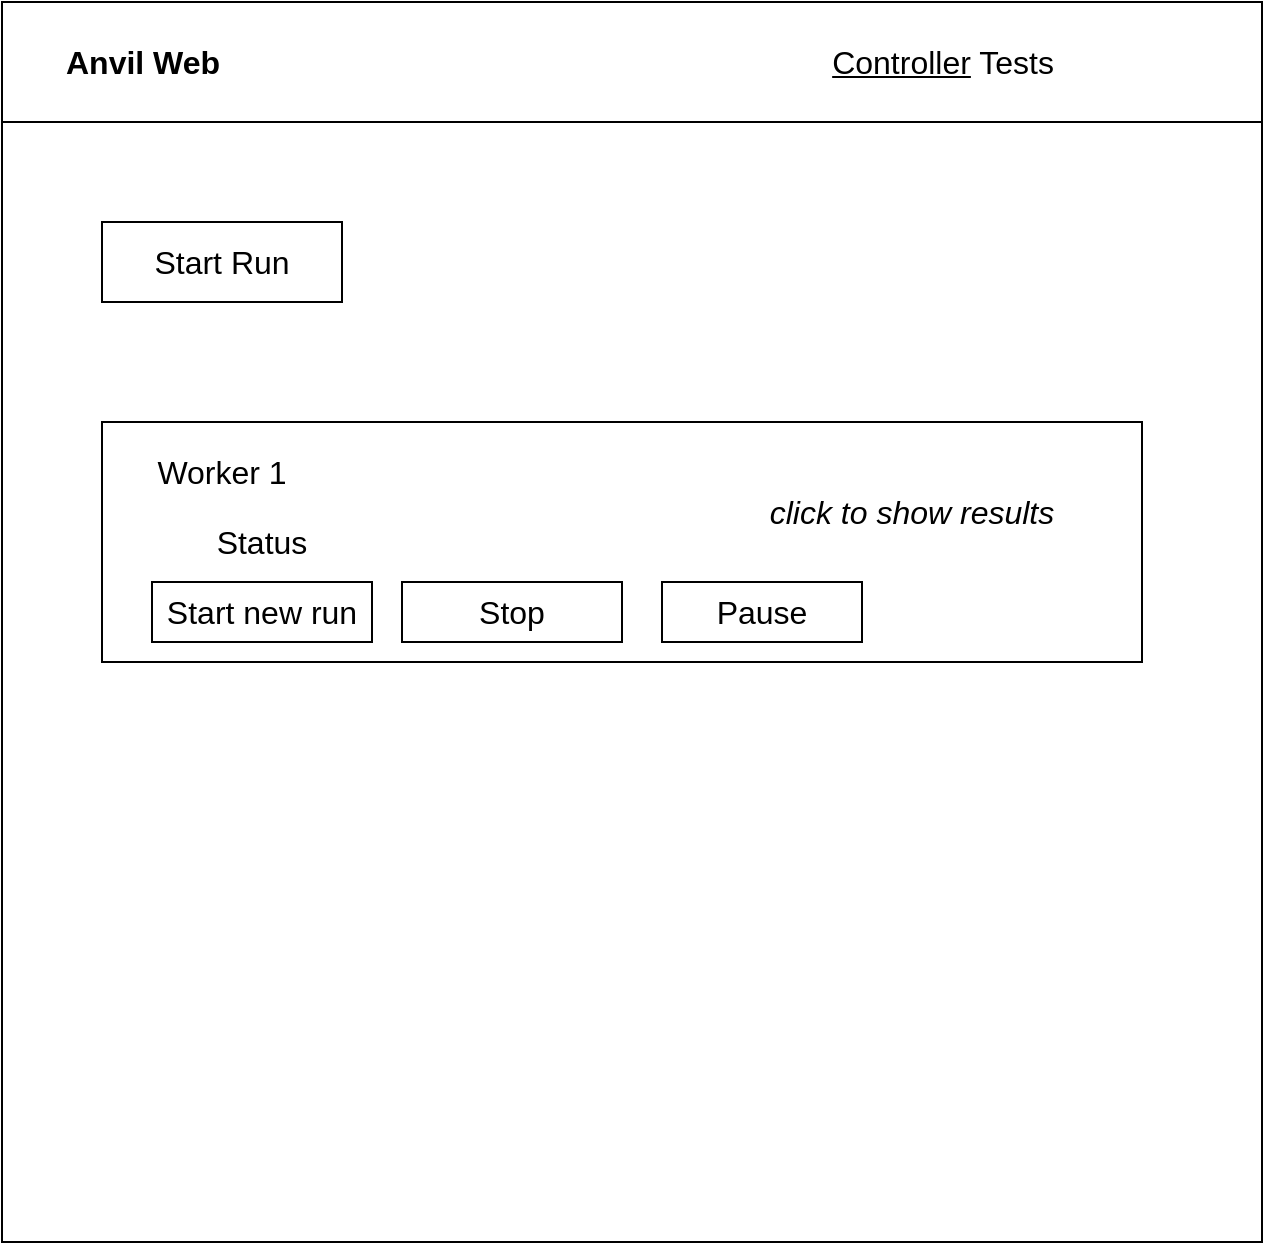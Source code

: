 <mxfile>
    <diagram id="kIGZFXLA4RyHsZCO7DPf" name="Page-1">
        <mxGraphModel dx="1632" dy="814" grid="1" gridSize="10" guides="1" tooltips="1" connect="1" arrows="1" fold="1" page="1" pageScale="1" pageWidth="850" pageHeight="1100" math="0" shadow="0">
            <root>
                <mxCell id="0"/>
                <mxCell id="1" parent="0"/>
                <mxCell id="2" value="" style="rounded=0;whiteSpace=wrap;html=1;fillColor=none;" parent="1" vertex="1">
                    <mxGeometry x="90" y="120" width="630" height="620" as="geometry"/>
                </mxCell>
                <mxCell id="3" value="" style="rounded=0;whiteSpace=wrap;html=1;fillColor=none;" parent="1" vertex="1">
                    <mxGeometry x="90" y="120" width="630" height="60" as="geometry"/>
                </mxCell>
                <mxCell id="4" value="&lt;b&gt;&lt;font style=&quot;font-size: 16px;&quot;&gt;Anvil Web&lt;/font&gt;&lt;/b&gt;" style="text;html=1;align=center;verticalAlign=middle;resizable=0;points=[];autosize=1;strokeColor=none;fillColor=none;" parent="1" vertex="1">
                    <mxGeometry x="110" y="135" width="100" height="30" as="geometry"/>
                </mxCell>
                <mxCell id="5" value="&lt;font style=&quot;font-size: 16px;&quot;&gt;&lt;u&gt;Controller&lt;/u&gt; Tests&lt;/font&gt;" style="text;html=1;align=center;verticalAlign=middle;resizable=0;points=[];autosize=1;strokeColor=none;fillColor=none;" parent="1" vertex="1">
                    <mxGeometry x="495" y="135" width="130" height="30" as="geometry"/>
                </mxCell>
                <mxCell id="6" value="" style="rounded=0;whiteSpace=wrap;html=1;fontSize=16;fillColor=none;" parent="1" vertex="1">
                    <mxGeometry x="140" y="330" width="520" height="120" as="geometry"/>
                </mxCell>
                <mxCell id="7" value="Start Run" style="rounded=0;whiteSpace=wrap;html=1;fontSize=16;fillColor=none;" parent="1" vertex="1">
                    <mxGeometry x="140" y="230" width="120" height="40" as="geometry"/>
                </mxCell>
                <mxCell id="8" value="Worker 1" style="text;html=1;strokeColor=none;fillColor=none;align=center;verticalAlign=middle;whiteSpace=wrap;rounded=0;fontSize=16;" parent="1" vertex="1">
                    <mxGeometry x="150" y="340" width="100" height="30" as="geometry"/>
                </mxCell>
                <mxCell id="10" value="Status" style="text;html=1;strokeColor=none;fillColor=none;align=center;verticalAlign=middle;whiteSpace=wrap;rounded=0;fontSize=16;" parent="1" vertex="1">
                    <mxGeometry x="190" y="375" width="60" height="30" as="geometry"/>
                </mxCell>
                <mxCell id="11" value="Start new run" style="rounded=0;whiteSpace=wrap;html=1;fontSize=16;fillColor=none;" parent="1" vertex="1">
                    <mxGeometry x="165" y="410" width="110" height="30" as="geometry"/>
                </mxCell>
                <mxCell id="12" value="Stop" style="rounded=0;whiteSpace=wrap;html=1;fontSize=16;fillColor=none;" parent="1" vertex="1">
                    <mxGeometry x="290" y="410" width="110" height="30" as="geometry"/>
                </mxCell>
                <mxCell id="13" value="Pause" style="rounded=0;whiteSpace=wrap;html=1;fontSize=16;fillColor=none;" parent="1" vertex="1">
                    <mxGeometry x="420" y="410" width="100" height="30" as="geometry"/>
                </mxCell>
                <mxCell id="14" value="click to show results" style="text;html=1;strokeColor=none;fillColor=none;align=center;verticalAlign=middle;whiteSpace=wrap;rounded=0;fontSize=16;fontStyle=2" parent="1" vertex="1">
                    <mxGeometry x="440" y="360" width="210" height="30" as="geometry"/>
                </mxCell>
            </root>
        </mxGraphModel>
    </diagram>
</mxfile>